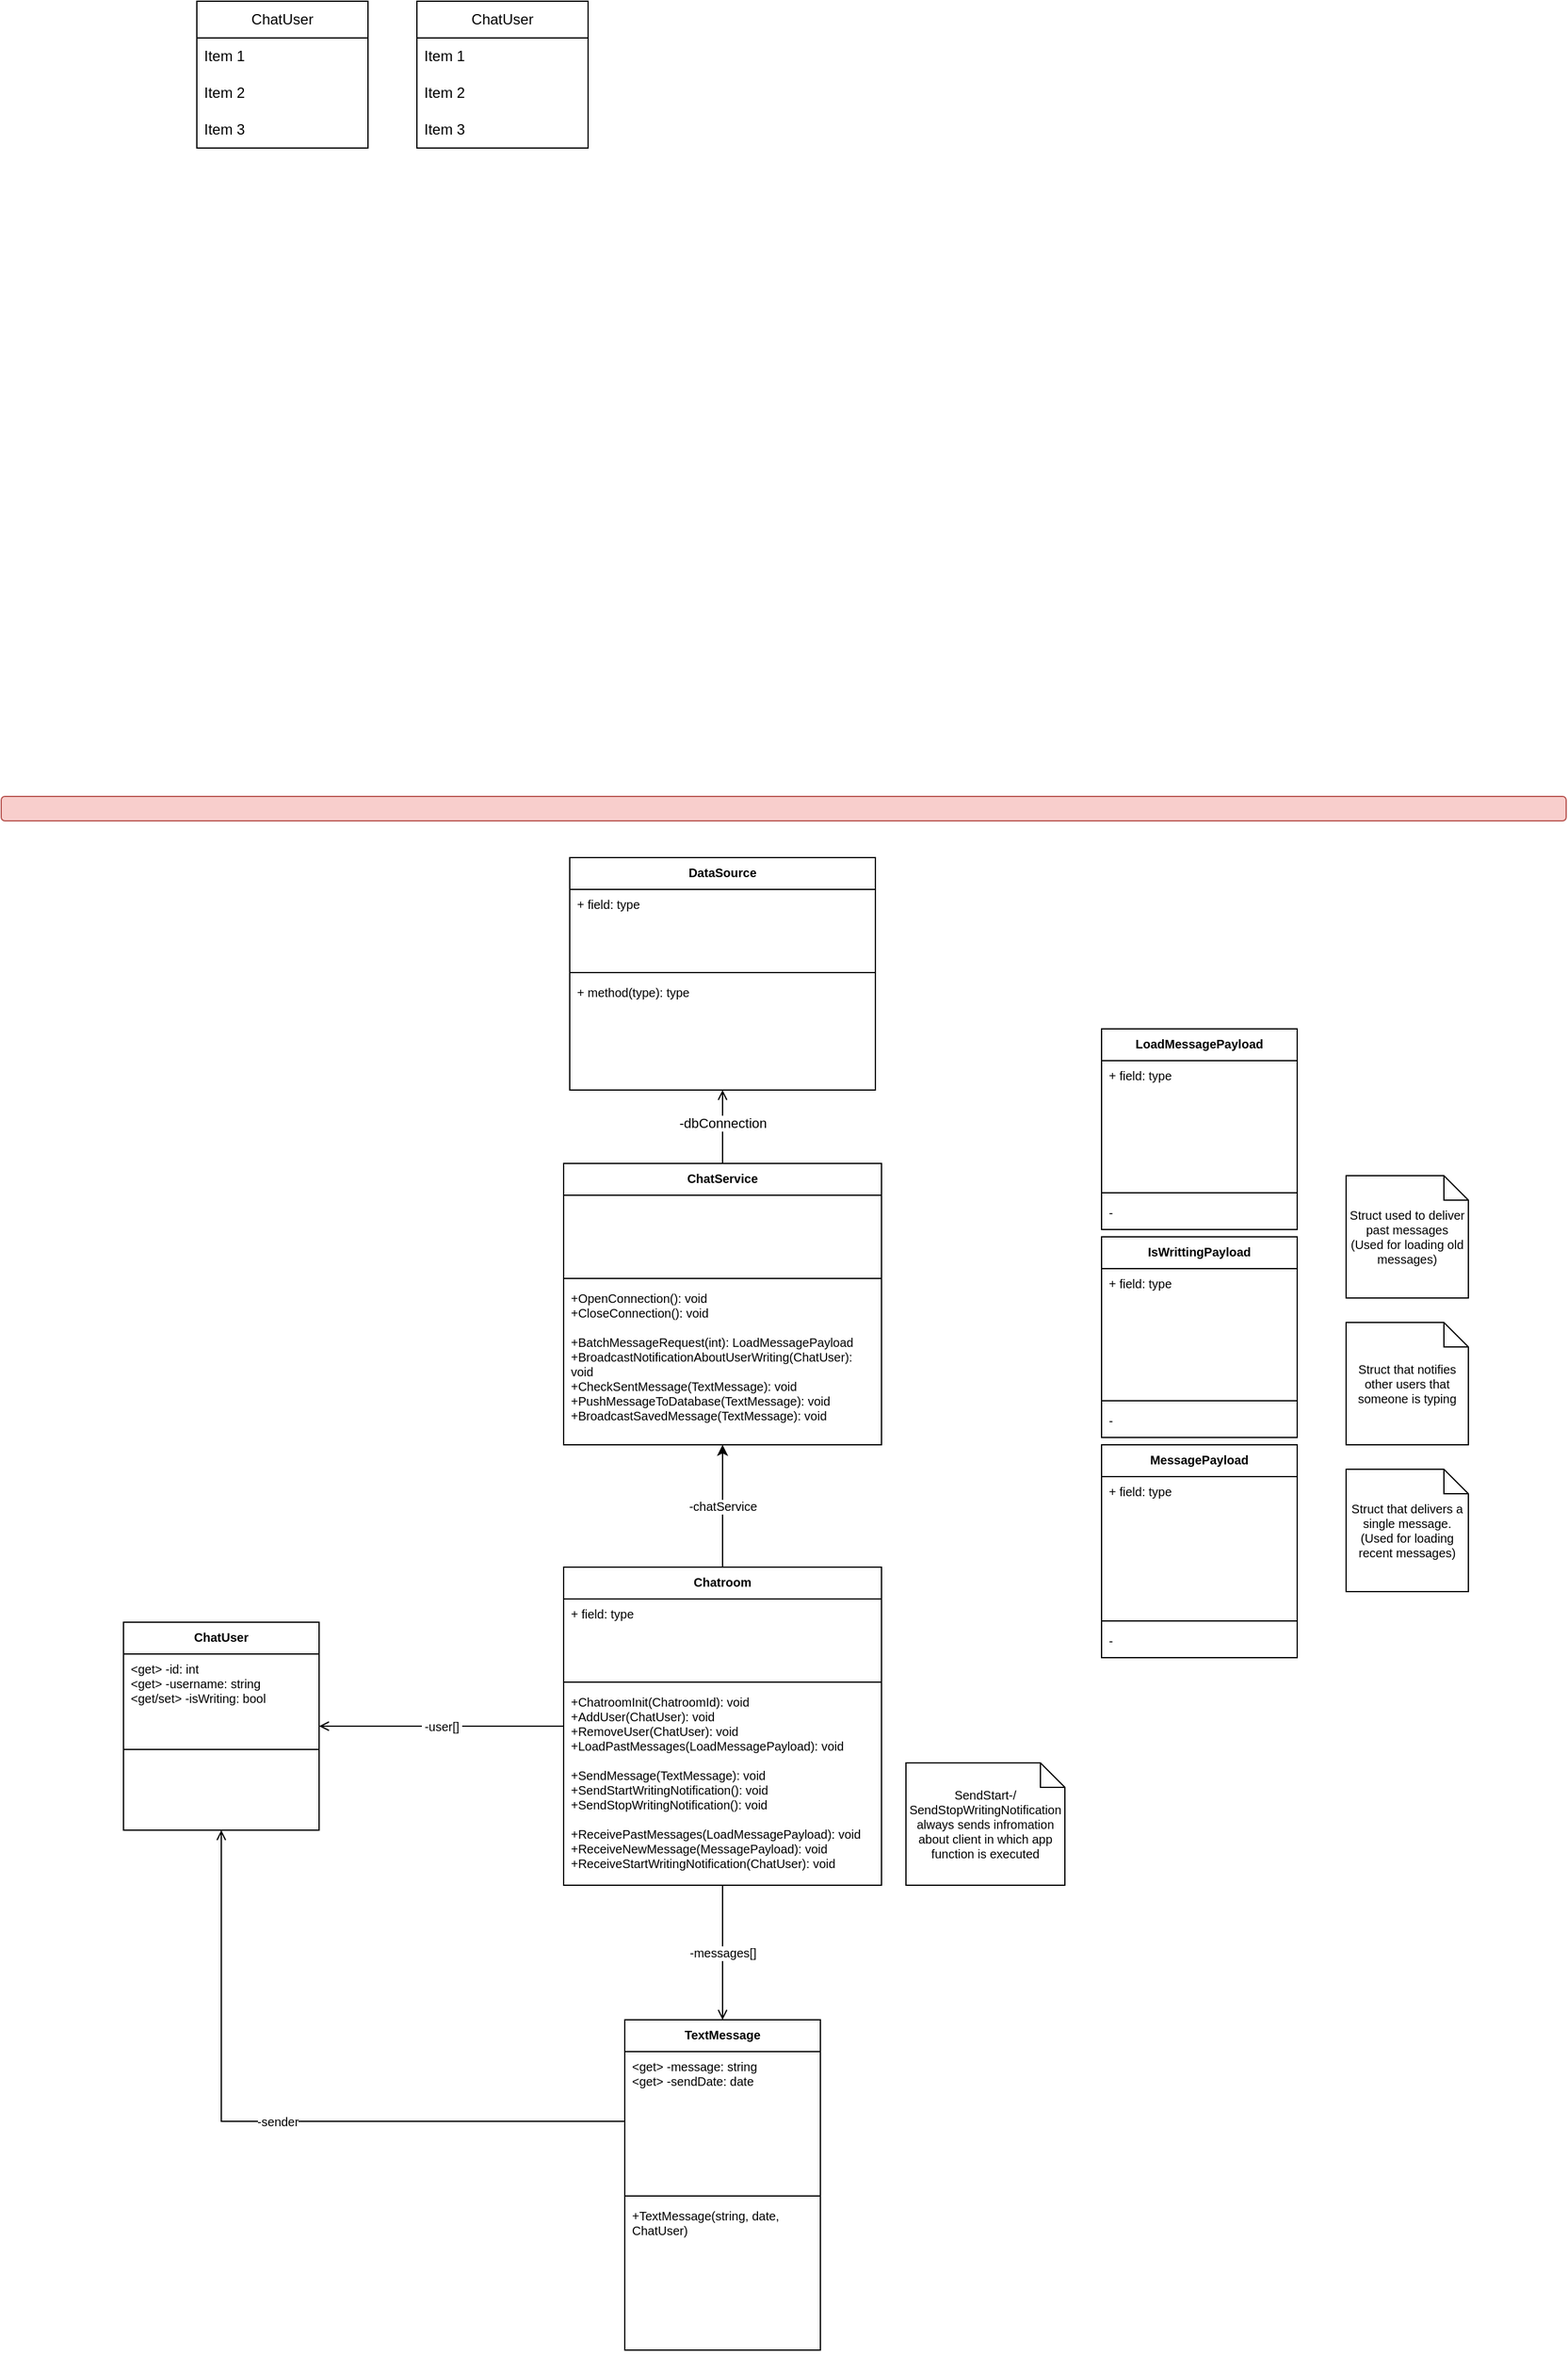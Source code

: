 <mxfile version="24.0.7" type="github">
  <diagram name="Pagina-1" id="_BIcd2fGNGywZXepcDtC">
    <mxGraphModel dx="1816" dy="1678" grid="1" gridSize="10" guides="1" tooltips="1" connect="1" arrows="1" fold="1" page="1" pageScale="1" pageWidth="827" pageHeight="1169" math="0" shadow="0">
      <root>
        <mxCell id="0" />
        <mxCell id="1" parent="0" />
        <mxCell id="otVkLo7p5fC6BMHa_1EE-1" value="ChatUser" style="swimlane;fontStyle=1;align=center;verticalAlign=top;childLayout=stackLayout;horizontal=1;startSize=26;horizontalStack=0;resizeParent=1;resizeParentMax=0;resizeLast=0;collapsible=1;marginBottom=0;whiteSpace=wrap;html=1;fontSize=10;" parent="1" vertex="1">
          <mxGeometry x="-280" y="405" width="160" height="170" as="geometry" />
        </mxCell>
        <mxCell id="otVkLo7p5fC6BMHa_1EE-2" value="&lt;div&gt;&lt;span style=&quot;background-color: initial;&quot;&gt;&amp;lt;get&amp;gt; -id: int&lt;/span&gt;&lt;br&gt;&lt;/div&gt;&lt;div&gt;&amp;lt;get&amp;gt; -username: string&lt;div style=&quot;font-size: 10px;&quot;&gt;&amp;lt;get/set&amp;gt; -isWriting: bool&lt;/div&gt;&lt;div style=&quot;font-size: 10px;&quot;&gt;&lt;br style=&quot;font-size: 10px;&quot;&gt;&lt;/div&gt;&lt;div style=&quot;font-size: 10px;&quot;&gt;&lt;br style=&quot;font-size: 10px;&quot;&gt;&lt;/div&gt;&lt;/div&gt;" style="text;strokeColor=none;fillColor=none;align=left;verticalAlign=top;spacingLeft=4;spacingRight=4;overflow=hidden;rotatable=0;points=[[0,0.5],[1,0.5]];portConstraint=eastwest;whiteSpace=wrap;html=1;fontSize=10;" parent="otVkLo7p5fC6BMHa_1EE-1" vertex="1">
          <mxGeometry y="26" width="160" height="74" as="geometry" />
        </mxCell>
        <mxCell id="otVkLo7p5fC6BMHa_1EE-3" value="" style="line;strokeWidth=1;fillColor=none;align=left;verticalAlign=middle;spacingTop=-1;spacingLeft=3;spacingRight=3;rotatable=0;labelPosition=right;points=[];portConstraint=eastwest;strokeColor=inherit;fontSize=10;" parent="otVkLo7p5fC6BMHa_1EE-1" vertex="1">
          <mxGeometry y="100" width="160" height="8" as="geometry" />
        </mxCell>
        <mxCell id="otVkLo7p5fC6BMHa_1EE-4" value="&amp;nbsp;" style="text;strokeColor=none;fillColor=none;align=left;verticalAlign=top;spacingLeft=4;spacingRight=4;overflow=hidden;rotatable=0;points=[[0,0.5],[1,0.5]];portConstraint=eastwest;whiteSpace=wrap;html=1;fontSize=10;" parent="otVkLo7p5fC6BMHa_1EE-1" vertex="1">
          <mxGeometry y="108" width="160" height="62" as="geometry" />
        </mxCell>
        <mxCell id="oJ9yVa5YV7pGG5SNaFQi-9" style="edgeStyle=orthogonalEdgeStyle;rounded=0;orthogonalLoop=1;jettySize=auto;html=1;endArrow=open;endFill=0;" edge="1" parent="1" source="otVkLo7p5fC6BMHa_1EE-5" target="oJ9yVa5YV7pGG5SNaFQi-4">
          <mxGeometry relative="1" as="geometry" />
        </mxCell>
        <mxCell id="oJ9yVa5YV7pGG5SNaFQi-23" value="-dbConnection" style="edgeLabel;html=1;align=center;verticalAlign=middle;resizable=0;points=[];" vertex="1" connectable="0" parent="oJ9yVa5YV7pGG5SNaFQi-9">
          <mxGeometry x="0.11" relative="1" as="geometry">
            <mxPoint as="offset" />
          </mxGeometry>
        </mxCell>
        <mxCell id="otVkLo7p5fC6BMHa_1EE-5" value="Chat&lt;span style=&quot;background-color: initial; font-size: 10px;&quot;&gt;Service&lt;/span&gt;" style="swimlane;fontStyle=1;align=center;verticalAlign=top;childLayout=stackLayout;horizontal=1;startSize=26;horizontalStack=0;resizeParent=1;resizeParentMax=0;resizeLast=0;collapsible=1;marginBottom=0;whiteSpace=wrap;html=1;fontSize=10;" parent="1" vertex="1">
          <mxGeometry x="80" y="30" width="260" height="230" as="geometry" />
        </mxCell>
        <mxCell id="otVkLo7p5fC6BMHa_1EE-6" value="&lt;div&gt;&lt;br&gt;&lt;/div&gt;&lt;div&gt;&lt;br&gt;&lt;/div&gt;&lt;div&gt;&lt;br&gt;&lt;/div&gt;" style="text;strokeColor=none;fillColor=none;align=left;verticalAlign=top;spacingLeft=4;spacingRight=4;overflow=hidden;rotatable=0;points=[[0,0.5],[1,0.5]];portConstraint=eastwest;whiteSpace=wrap;html=1;fontSize=10;" parent="otVkLo7p5fC6BMHa_1EE-5" vertex="1">
          <mxGeometry y="26" width="260" height="64" as="geometry" />
        </mxCell>
        <mxCell id="otVkLo7p5fC6BMHa_1EE-7" value="" style="line;strokeWidth=1;fillColor=none;align=left;verticalAlign=middle;spacingTop=-1;spacingLeft=3;spacingRight=3;rotatable=0;labelPosition=right;points=[];portConstraint=eastwest;strokeColor=inherit;fontSize=10;" parent="otVkLo7p5fC6BMHa_1EE-5" vertex="1">
          <mxGeometry y="90" width="260" height="8" as="geometry" />
        </mxCell>
        <mxCell id="otVkLo7p5fC6BMHa_1EE-8" value="+OpenConnection(): void&lt;div&gt;+CloseConnection(): void&lt;/div&gt;&lt;div&gt;&lt;br&gt;&lt;/div&gt;&lt;div&gt;+BatchMessageRequest(int): LoadMessagePayload&lt;/div&gt;&lt;div&gt;+BroadcastNotificationAboutUserWriting(ChatUser): void&lt;/div&gt;&lt;div&gt;+CheckSentMessage(TextMessage): void&lt;/div&gt;&lt;div&gt;+PushMessageToDatabase(TextMessage): void&lt;/div&gt;&lt;div&gt;+BroadcastSavedMessage(TextMessage): void&lt;/div&gt;" style="text;strokeColor=none;fillColor=none;align=left;verticalAlign=top;spacingLeft=4;spacingRight=4;overflow=hidden;rotatable=0;points=[[0,0.5],[1,0.5]];portConstraint=eastwest;whiteSpace=wrap;html=1;fontSize=10;" parent="otVkLo7p5fC6BMHa_1EE-5" vertex="1">
          <mxGeometry y="98" width="260" height="132" as="geometry" />
        </mxCell>
        <mxCell id="oJ9yVa5YV7pGG5SNaFQi-1" value="-messages[]" style="edgeStyle=orthogonalEdgeStyle;rounded=0;orthogonalLoop=1;jettySize=auto;html=1;endArrow=open;endFill=0;fontSize=10;" edge="1" parent="1" source="otVkLo7p5fC6BMHa_1EE-9" target="otVkLo7p5fC6BMHa_1EE-13">
          <mxGeometry relative="1" as="geometry" />
        </mxCell>
        <mxCell id="oJ9yVa5YV7pGG5SNaFQi-2" value="&amp;nbsp;-user[]&amp;nbsp;" style="edgeStyle=orthogonalEdgeStyle;rounded=0;orthogonalLoop=1;jettySize=auto;html=1;endArrow=open;endFill=0;fontSize=10;" edge="1" parent="1" source="otVkLo7p5fC6BMHa_1EE-9" target="otVkLo7p5fC6BMHa_1EE-1">
          <mxGeometry relative="1" as="geometry" />
        </mxCell>
        <mxCell id="oJ9yVa5YV7pGG5SNaFQi-8" value="-chatService" style="edgeStyle=orthogonalEdgeStyle;rounded=0;orthogonalLoop=1;jettySize=auto;html=1;fontSize=10;" edge="1" parent="1" source="otVkLo7p5fC6BMHa_1EE-9" target="otVkLo7p5fC6BMHa_1EE-5">
          <mxGeometry relative="1" as="geometry" />
        </mxCell>
        <mxCell id="otVkLo7p5fC6BMHa_1EE-9" value="Chatroom" style="swimlane;fontStyle=1;align=center;verticalAlign=top;childLayout=stackLayout;horizontal=1;startSize=26;horizontalStack=0;resizeParent=1;resizeParentMax=0;resizeLast=0;collapsible=1;marginBottom=0;whiteSpace=wrap;html=1;fontSize=10;" parent="1" vertex="1">
          <mxGeometry x="80" y="360" width="260" height="260" as="geometry" />
        </mxCell>
        <mxCell id="otVkLo7p5fC6BMHa_1EE-10" value="+ field: type" style="text;strokeColor=none;fillColor=none;align=left;verticalAlign=top;spacingLeft=4;spacingRight=4;overflow=hidden;rotatable=0;points=[[0,0.5],[1,0.5]];portConstraint=eastwest;whiteSpace=wrap;html=1;fontSize=10;" parent="otVkLo7p5fC6BMHa_1EE-9" vertex="1">
          <mxGeometry y="26" width="260" height="64" as="geometry" />
        </mxCell>
        <mxCell id="otVkLo7p5fC6BMHa_1EE-11" value="" style="line;strokeWidth=1;fillColor=none;align=left;verticalAlign=middle;spacingTop=-1;spacingLeft=3;spacingRight=3;rotatable=0;labelPosition=right;points=[];portConstraint=eastwest;strokeColor=inherit;fontSize=10;" parent="otVkLo7p5fC6BMHa_1EE-9" vertex="1">
          <mxGeometry y="90" width="260" height="8" as="geometry" />
        </mxCell>
        <mxCell id="otVkLo7p5fC6BMHa_1EE-12" value="&lt;div&gt;+ChatroomInit(ChatroomId): void&lt;/div&gt;+AddUser(ChatUser): void&lt;div&gt;+RemoveUser(ChatUser): void&lt;/div&gt;&lt;div&gt;+LoadPastMessages(LoadMessagePayload): void&lt;br&gt;&lt;div&gt;&lt;br&gt;&lt;/div&gt;&lt;div&gt;+SendMessage(TextMessage): void&lt;/div&gt;&lt;div&gt;+SendStartWritingNotification(): void&lt;br&gt;&lt;/div&gt;&lt;div&gt;&lt;span style=&quot;background-color: initial;&quot;&gt;+SendStopWritingNotification(): void&lt;/span&gt;&lt;br&gt;&lt;/div&gt;&lt;div&gt;&lt;span style=&quot;background-color: initial;&quot;&gt;&lt;br&gt;&lt;/span&gt;&lt;/div&gt;&lt;div&gt;+ReceivePastMessages(LoadMessagePayload): void&lt;span style=&quot;background-color: initial;&quot;&gt;&lt;br&gt;&lt;/span&gt;&lt;/div&gt;&lt;div&gt;&lt;div&gt;+ReceiveNewMessage(MessagePayload): void&lt;/div&gt;&lt;div&gt;+ReceiveStartWritingNotification(ChatUser): void&lt;/div&gt;&lt;/div&gt;&lt;/div&gt;" style="text;strokeColor=none;fillColor=none;align=left;verticalAlign=top;spacingLeft=4;spacingRight=4;overflow=hidden;rotatable=0;points=[[0,0.5],[1,0.5]];portConstraint=eastwest;whiteSpace=wrap;html=1;fontSize=10;" parent="otVkLo7p5fC6BMHa_1EE-9" vertex="1">
          <mxGeometry y="98" width="260" height="162" as="geometry" />
        </mxCell>
        <mxCell id="otVkLo7p5fC6BMHa_1EE-13" value="TextMessage" style="swimlane;fontStyle=1;align=center;verticalAlign=top;childLayout=stackLayout;horizontal=1;startSize=26;horizontalStack=0;resizeParent=1;resizeParentMax=0;resizeLast=0;collapsible=1;marginBottom=0;whiteSpace=wrap;html=1;fontSize=10;" parent="1" vertex="1">
          <mxGeometry x="130" y="730" width="160" height="270" as="geometry" />
        </mxCell>
        <mxCell id="otVkLo7p5fC6BMHa_1EE-14" value="&amp;lt;get&amp;gt; -message: string&lt;div&gt;&amp;lt;get&amp;gt; -sendDate: date&lt;/div&gt;" style="text;strokeColor=none;fillColor=none;align=left;verticalAlign=top;spacingLeft=4;spacingRight=4;overflow=hidden;rotatable=0;points=[[0,0.5],[1,0.5]];portConstraint=eastwest;whiteSpace=wrap;html=1;fontSize=10;" parent="otVkLo7p5fC6BMHa_1EE-13" vertex="1">
          <mxGeometry y="26" width="160" height="114" as="geometry" />
        </mxCell>
        <mxCell id="otVkLo7p5fC6BMHa_1EE-15" value="" style="line;strokeWidth=1;fillColor=none;align=left;verticalAlign=middle;spacingTop=-1;spacingLeft=3;spacingRight=3;rotatable=0;labelPosition=right;points=[];portConstraint=eastwest;strokeColor=inherit;fontSize=10;" parent="otVkLo7p5fC6BMHa_1EE-13" vertex="1">
          <mxGeometry y="140" width="160" height="8" as="geometry" />
        </mxCell>
        <mxCell id="otVkLo7p5fC6BMHa_1EE-16" value="+TextMessage(string, date, ChatUser)" style="text;strokeColor=none;fillColor=none;align=left;verticalAlign=top;spacingLeft=4;spacingRight=4;overflow=hidden;rotatable=0;points=[[0,0.5],[1,0.5]];portConstraint=eastwest;whiteSpace=wrap;html=1;fontSize=10;" parent="otVkLo7p5fC6BMHa_1EE-13" vertex="1">
          <mxGeometry y="148" width="160" height="122" as="geometry" />
        </mxCell>
        <mxCell id="otVkLo7p5fC6BMHa_1EE-17" value="LoadMessagePayload" style="swimlane;fontStyle=1;align=center;verticalAlign=top;childLayout=stackLayout;horizontal=1;startSize=26;horizontalStack=0;resizeParent=1;resizeParentMax=0;resizeLast=0;collapsible=1;marginBottom=0;whiteSpace=wrap;html=1;fontSize=10;" parent="1" vertex="1">
          <mxGeometry x="520" y="-80" width="160" height="164" as="geometry" />
        </mxCell>
        <mxCell id="otVkLo7p5fC6BMHa_1EE-18" value="+ field: type" style="text;strokeColor=none;fillColor=none;align=left;verticalAlign=top;spacingLeft=4;spacingRight=4;overflow=hidden;rotatable=0;points=[[0,0.5],[1,0.5]];portConstraint=eastwest;whiteSpace=wrap;html=1;fontSize=10;" parent="otVkLo7p5fC6BMHa_1EE-17" vertex="1">
          <mxGeometry y="26" width="160" height="104" as="geometry" />
        </mxCell>
        <mxCell id="otVkLo7p5fC6BMHa_1EE-19" value="" style="line;strokeWidth=1;fillColor=none;align=left;verticalAlign=middle;spacingTop=-1;spacingLeft=3;spacingRight=3;rotatable=0;labelPosition=right;points=[];portConstraint=eastwest;strokeColor=inherit;fontSize=10;" parent="otVkLo7p5fC6BMHa_1EE-17" vertex="1">
          <mxGeometry y="130" width="160" height="8" as="geometry" />
        </mxCell>
        <mxCell id="otVkLo7p5fC6BMHa_1EE-20" value="-" style="text;strokeColor=none;fillColor=none;align=left;verticalAlign=top;spacingLeft=4;spacingRight=4;overflow=hidden;rotatable=0;points=[[0,0.5],[1,0.5]];portConstraint=eastwest;whiteSpace=wrap;html=1;fontSize=10;" parent="otVkLo7p5fC6BMHa_1EE-17" vertex="1">
          <mxGeometry y="138" width="160" height="26" as="geometry" />
        </mxCell>
        <mxCell id="otVkLo7p5fC6BMHa_1EE-22" value="Struct used to deliver past messages&lt;br style=&quot;font-size: 10px;&quot;&gt;(Used for loading old mes&lt;span style=&quot;background-color: initial; font-size: 10px;&quot;&gt;sages)&lt;/span&gt;" style="shape=note;size=20;whiteSpace=wrap;html=1;fontSize=10;" parent="1" vertex="1">
          <mxGeometry x="720" y="40" width="100" height="100" as="geometry" />
        </mxCell>
        <mxCell id="otVkLo7p5fC6BMHa_1EE-23" value="IsWrittingPayload" style="swimlane;fontStyle=1;align=center;verticalAlign=top;childLayout=stackLayout;horizontal=1;startSize=26;horizontalStack=0;resizeParent=1;resizeParentMax=0;resizeLast=0;collapsible=1;marginBottom=0;whiteSpace=wrap;html=1;fontSize=10;" parent="1" vertex="1">
          <mxGeometry x="520" y="90" width="160" height="164" as="geometry" />
        </mxCell>
        <mxCell id="otVkLo7p5fC6BMHa_1EE-24" value="+ field: type" style="text;strokeColor=none;fillColor=none;align=left;verticalAlign=top;spacingLeft=4;spacingRight=4;overflow=hidden;rotatable=0;points=[[0,0.5],[1,0.5]];portConstraint=eastwest;whiteSpace=wrap;html=1;fontSize=10;" parent="otVkLo7p5fC6BMHa_1EE-23" vertex="1">
          <mxGeometry y="26" width="160" height="104" as="geometry" />
        </mxCell>
        <mxCell id="otVkLo7p5fC6BMHa_1EE-25" value="" style="line;strokeWidth=1;fillColor=none;align=left;verticalAlign=middle;spacingTop=-1;spacingLeft=3;spacingRight=3;rotatable=0;labelPosition=right;points=[];portConstraint=eastwest;strokeColor=inherit;fontSize=10;" parent="otVkLo7p5fC6BMHa_1EE-23" vertex="1">
          <mxGeometry y="130" width="160" height="8" as="geometry" />
        </mxCell>
        <mxCell id="otVkLo7p5fC6BMHa_1EE-26" value="-" style="text;strokeColor=none;fillColor=none;align=left;verticalAlign=top;spacingLeft=4;spacingRight=4;overflow=hidden;rotatable=0;points=[[0,0.5],[1,0.5]];portConstraint=eastwest;whiteSpace=wrap;html=1;fontSize=10;" parent="otVkLo7p5fC6BMHa_1EE-23" vertex="1">
          <mxGeometry y="138" width="160" height="26" as="geometry" />
        </mxCell>
        <mxCell id="otVkLo7p5fC6BMHa_1EE-28" value="Struct that notifies other users that someone is typing" style="shape=note;size=20;whiteSpace=wrap;html=1;fontSize=10;" parent="1" vertex="1">
          <mxGeometry x="720" y="160" width="100" height="100" as="geometry" />
        </mxCell>
        <mxCell id="otVkLo7p5fC6BMHa_1EE-33" value="Struct that delivers a single message.&lt;br style=&quot;font-size: 10px;&quot;&gt;(Used for loading recent messages)" style="shape=note;size=20;whiteSpace=wrap;html=1;fontSize=10;" parent="1" vertex="1">
          <mxGeometry x="720" y="280" width="100" height="100" as="geometry" />
        </mxCell>
        <mxCell id="oJ9yVa5YV7pGG5SNaFQi-3" value="-sender" style="edgeStyle=orthogonalEdgeStyle;rounded=0;orthogonalLoop=1;jettySize=auto;html=1;endArrow=open;endFill=0;fontSize=10;" edge="1" parent="1" source="otVkLo7p5fC6BMHa_1EE-14" target="otVkLo7p5fC6BMHa_1EE-1">
          <mxGeometry relative="1" as="geometry" />
        </mxCell>
        <mxCell id="oJ9yVa5YV7pGG5SNaFQi-4" value="DataSource" style="swimlane;fontStyle=1;align=center;verticalAlign=top;childLayout=stackLayout;horizontal=1;startSize=26;horizontalStack=0;resizeParent=1;resizeParentMax=0;resizeLast=0;collapsible=1;marginBottom=0;whiteSpace=wrap;html=1;fontSize=10;" vertex="1" parent="1">
          <mxGeometry x="85" y="-220" width="250" height="190" as="geometry" />
        </mxCell>
        <mxCell id="oJ9yVa5YV7pGG5SNaFQi-5" value="+ field: type" style="text;strokeColor=none;fillColor=none;align=left;verticalAlign=top;spacingLeft=4;spacingRight=4;overflow=hidden;rotatable=0;points=[[0,0.5],[1,0.5]];portConstraint=eastwest;whiteSpace=wrap;html=1;fontSize=10;" vertex="1" parent="oJ9yVa5YV7pGG5SNaFQi-4">
          <mxGeometry y="26" width="250" height="64" as="geometry" />
        </mxCell>
        <mxCell id="oJ9yVa5YV7pGG5SNaFQi-6" value="" style="line;strokeWidth=1;fillColor=none;align=left;verticalAlign=middle;spacingTop=-1;spacingLeft=3;spacingRight=3;rotatable=0;labelPosition=right;points=[];portConstraint=eastwest;strokeColor=inherit;fontSize=10;" vertex="1" parent="oJ9yVa5YV7pGG5SNaFQi-4">
          <mxGeometry y="90" width="250" height="8" as="geometry" />
        </mxCell>
        <mxCell id="oJ9yVa5YV7pGG5SNaFQi-7" value="+ method(type): type" style="text;strokeColor=none;fillColor=none;align=left;verticalAlign=top;spacingLeft=4;spacingRight=4;overflow=hidden;rotatable=0;points=[[0,0.5],[1,0.5]];portConstraint=eastwest;whiteSpace=wrap;html=1;fontSize=10;" vertex="1" parent="oJ9yVa5YV7pGG5SNaFQi-4">
          <mxGeometry y="98" width="250" height="92" as="geometry" />
        </mxCell>
        <mxCell id="oJ9yVa5YV7pGG5SNaFQi-10" value="SendStart-/&lt;div&gt;SendStopWritingNotification always sends infromation about client in which app function is executed&lt;/div&gt;" style="shape=note;size=20;whiteSpace=wrap;html=1;fontSize=10;" vertex="1" parent="1">
          <mxGeometry x="360" y="520" width="130" height="100" as="geometry" />
        </mxCell>
        <mxCell id="oJ9yVa5YV7pGG5SNaFQi-11" value="" style="rounded=1;whiteSpace=wrap;html=1;fillColor=#f8cecc;strokeColor=#b85450;" vertex="1" parent="1">
          <mxGeometry x="-380" y="-270" width="1280" height="20" as="geometry" />
        </mxCell>
        <mxCell id="oJ9yVa5YV7pGG5SNaFQi-12" value="ChatUser" style="swimlane;fontStyle=0;childLayout=stackLayout;horizontal=1;startSize=30;horizontalStack=0;resizeParent=1;resizeParentMax=0;resizeLast=0;collapsible=1;marginBottom=0;whiteSpace=wrap;html=1;" vertex="1" parent="1">
          <mxGeometry x="-220" y="-920" width="140" height="120" as="geometry" />
        </mxCell>
        <mxCell id="oJ9yVa5YV7pGG5SNaFQi-13" value="Item 1" style="text;strokeColor=none;fillColor=none;align=left;verticalAlign=middle;spacingLeft=4;spacingRight=4;overflow=hidden;points=[[0,0.5],[1,0.5]];portConstraint=eastwest;rotatable=0;whiteSpace=wrap;html=1;" vertex="1" parent="oJ9yVa5YV7pGG5SNaFQi-12">
          <mxGeometry y="30" width="140" height="30" as="geometry" />
        </mxCell>
        <mxCell id="oJ9yVa5YV7pGG5SNaFQi-14" value="Item 2" style="text;strokeColor=none;fillColor=none;align=left;verticalAlign=middle;spacingLeft=4;spacingRight=4;overflow=hidden;points=[[0,0.5],[1,0.5]];portConstraint=eastwest;rotatable=0;whiteSpace=wrap;html=1;" vertex="1" parent="oJ9yVa5YV7pGG5SNaFQi-12">
          <mxGeometry y="60" width="140" height="30" as="geometry" />
        </mxCell>
        <mxCell id="oJ9yVa5YV7pGG5SNaFQi-15" value="Item 3" style="text;strokeColor=none;fillColor=none;align=left;verticalAlign=middle;spacingLeft=4;spacingRight=4;overflow=hidden;points=[[0,0.5],[1,0.5]];portConstraint=eastwest;rotatable=0;whiteSpace=wrap;html=1;" vertex="1" parent="oJ9yVa5YV7pGG5SNaFQi-12">
          <mxGeometry y="90" width="140" height="30" as="geometry" />
        </mxCell>
        <mxCell id="oJ9yVa5YV7pGG5SNaFQi-19" value="ChatUser" style="swimlane;fontStyle=0;childLayout=stackLayout;horizontal=1;startSize=30;horizontalStack=0;resizeParent=1;resizeParentMax=0;resizeLast=0;collapsible=1;marginBottom=0;whiteSpace=wrap;html=1;" vertex="1" parent="1">
          <mxGeometry x="-40" y="-920" width="140" height="120" as="geometry" />
        </mxCell>
        <mxCell id="oJ9yVa5YV7pGG5SNaFQi-20" value="Item 1" style="text;strokeColor=none;fillColor=none;align=left;verticalAlign=middle;spacingLeft=4;spacingRight=4;overflow=hidden;points=[[0,0.5],[1,0.5]];portConstraint=eastwest;rotatable=0;whiteSpace=wrap;html=1;" vertex="1" parent="oJ9yVa5YV7pGG5SNaFQi-19">
          <mxGeometry y="30" width="140" height="30" as="geometry" />
        </mxCell>
        <mxCell id="oJ9yVa5YV7pGG5SNaFQi-21" value="Item 2" style="text;strokeColor=none;fillColor=none;align=left;verticalAlign=middle;spacingLeft=4;spacingRight=4;overflow=hidden;points=[[0,0.5],[1,0.5]];portConstraint=eastwest;rotatable=0;whiteSpace=wrap;html=1;" vertex="1" parent="oJ9yVa5YV7pGG5SNaFQi-19">
          <mxGeometry y="60" width="140" height="30" as="geometry" />
        </mxCell>
        <mxCell id="oJ9yVa5YV7pGG5SNaFQi-22" value="Item 3" style="text;strokeColor=none;fillColor=none;align=left;verticalAlign=middle;spacingLeft=4;spacingRight=4;overflow=hidden;points=[[0,0.5],[1,0.5]];portConstraint=eastwest;rotatable=0;whiteSpace=wrap;html=1;" vertex="1" parent="oJ9yVa5YV7pGG5SNaFQi-19">
          <mxGeometry y="90" width="140" height="30" as="geometry" />
        </mxCell>
        <mxCell id="otVkLo7p5fC6BMHa_1EE-29" value="MessagePayload" style="swimlane;fontStyle=1;align=center;verticalAlign=top;childLayout=stackLayout;horizontal=1;startSize=26;horizontalStack=0;resizeParent=1;resizeParentMax=0;resizeLast=0;collapsible=1;marginBottom=0;whiteSpace=wrap;html=1;fontSize=10;" parent="1" vertex="1">
          <mxGeometry x="520" y="260" width="160" height="174" as="geometry" />
        </mxCell>
        <mxCell id="otVkLo7p5fC6BMHa_1EE-30" value="+ field: type" style="text;strokeColor=none;fillColor=none;align=left;verticalAlign=top;spacingLeft=4;spacingRight=4;overflow=hidden;rotatable=0;points=[[0,0.5],[1,0.5]];portConstraint=eastwest;whiteSpace=wrap;html=1;fontSize=10;" parent="otVkLo7p5fC6BMHa_1EE-29" vertex="1">
          <mxGeometry y="26" width="160" height="114" as="geometry" />
        </mxCell>
        <mxCell id="otVkLo7p5fC6BMHa_1EE-31" value="" style="line;strokeWidth=1;fillColor=none;align=left;verticalAlign=middle;spacingTop=-1;spacingLeft=3;spacingRight=3;rotatable=0;labelPosition=right;points=[];portConstraint=eastwest;strokeColor=inherit;fontSize=10;" parent="otVkLo7p5fC6BMHa_1EE-29" vertex="1">
          <mxGeometry y="140" width="160" height="8" as="geometry" />
        </mxCell>
        <mxCell id="otVkLo7p5fC6BMHa_1EE-32" value="-" style="text;strokeColor=none;fillColor=none;align=left;verticalAlign=top;spacingLeft=4;spacingRight=4;overflow=hidden;rotatable=0;points=[[0,0.5],[1,0.5]];portConstraint=eastwest;whiteSpace=wrap;html=1;fontSize=10;" parent="otVkLo7p5fC6BMHa_1EE-29" vertex="1">
          <mxGeometry y="148" width="160" height="26" as="geometry" />
        </mxCell>
      </root>
    </mxGraphModel>
  </diagram>
</mxfile>
